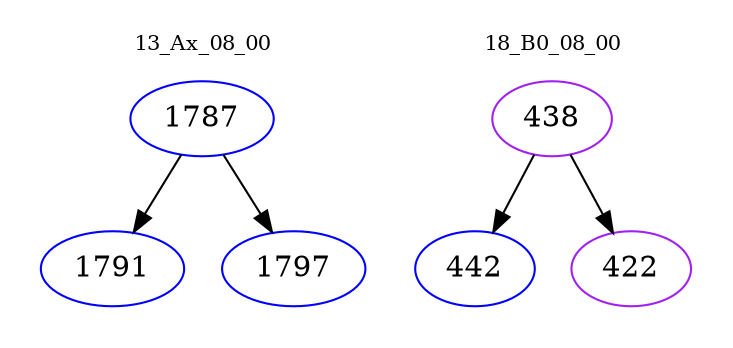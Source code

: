 digraph{
subgraph cluster_0 {
color = white
label = "13_Ax_08_00";
fontsize=10;
T0_1787 [label="1787", color="blue"]
T0_1787 -> T0_1791 [color="black"]
T0_1791 [label="1791", color="blue"]
T0_1787 -> T0_1797 [color="black"]
T0_1797 [label="1797", color="blue"]
}
subgraph cluster_1 {
color = white
label = "18_B0_08_00";
fontsize=10;
T1_438 [label="438", color="purple"]
T1_438 -> T1_442 [color="black"]
T1_442 [label="442", color="blue"]
T1_438 -> T1_422 [color="black"]
T1_422 [label="422", color="purple"]
}
}
